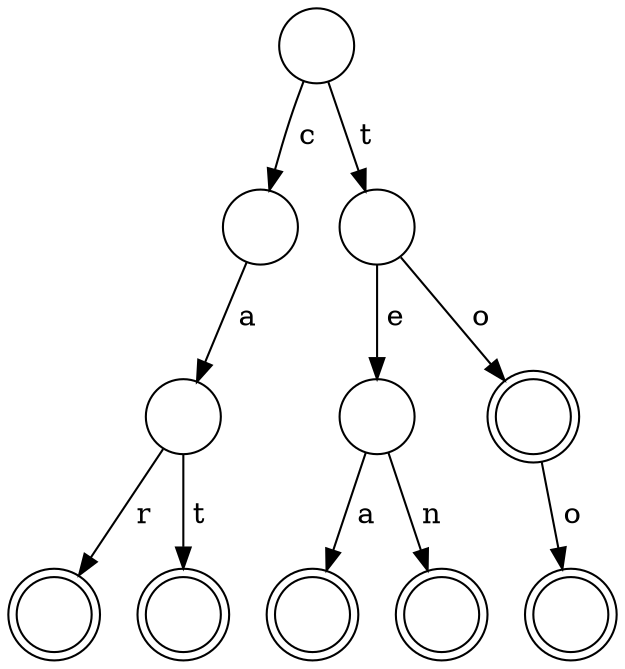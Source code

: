 digraph {
node [shape="circle",ordering="out"]
140231739410976 [label=""]
140231739050304 [label=""]
140231739051088 [label=""]
140231739051368 [label="",shape="doublecircle"]
140231739051088 -> 140231739051368 [label=" r"]
140231739050528 [label="",shape="doublecircle"]
140231739051088 -> 140231739050528 [label=" t"]
140231739050304 -> 140231739051088 [label=" a"]
140231739410976 -> 140231739050304 [label=" c"]
140231739050640 [label=""]
140231739051200 [label=""]
140231739050472 [label="",shape="doublecircle"]
140231739051200 -> 140231739050472 [label=" a"]
140231739050864 [label="",shape="doublecircle"]
140231739051200 -> 140231739050864 [label=" n"]
140231739050640 -> 140231739051200 [label=" e"]
140231739050808 [label="",shape="doublecircle"]
140231739051032 [label="",shape="doublecircle"]
140231739050808 -> 140231739051032 [label=" o"]
140231739050640 -> 140231739050808 [label=" o"]
140231739410976 -> 140231739050640 [label=" t"]
}
